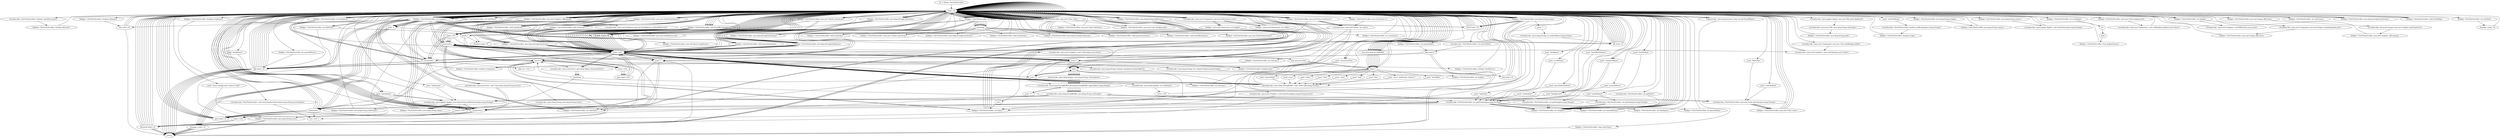 digraph "" {
    "r0 := @this: VertTextScroller"
    "load.r r0"
    "r0 := @this: VertTextScroller"->"load.r r0";
    "load.r r0"->"load.r r0";
    "virtualinvoke <VertTextScroller: boolean checkSecurity()>"
    "load.r r0"->"virtualinvoke <VertTextScroller: boolean checkSecurity()>";
    "fieldput <VertTextScroller: boolean allowed>"
    "virtualinvoke <VertTextScroller: boolean checkSecurity()>"->"fieldput <VertTextScroller: boolean allowed>";
    "fieldput <VertTextScroller: boolean allowed>"->"load.r r0";
    "fieldget <VertTextScroller: boolean allowed>"
    "load.r r0"->"fieldget <VertTextScroller: boolean allowed>";
    "ifne load.r r0"
    "fieldget <VertTextScroller: boolean allowed>"->"ifne load.r r0";
    "return"
    "ifne load.r r0"->"return";
    "ifne load.r r0"->"load.r r0";
    "load.r r0"->"load.r r0";
    "virtualinvoke <java.applet.Applet: java.net.URL getCodeBase()>"
    "load.r r0"->"virtualinvoke <java.applet.Applet: java.net.URL getCodeBase()>";
    "virtualinvoke <java.net.URL: java.lang.String toString()>"
    "virtualinvoke <java.applet.Applet: java.net.URL getCodeBase()>"->"virtualinvoke <java.net.URL: java.lang.String toString()>";
    "fieldput <VertTextScroller: java.lang.String path>"
    "virtualinvoke <java.net.URL: java.lang.String toString()>"->"fieldput <VertTextScroller: java.lang.String path>";
    "fieldput <VertTextScroller: java.lang.String path>"->"load.r r0";
    "load.r r0"->"load.r r0";
    "push \"textFileWrap\""
    "load.r r0"->"push \"textFileWrap\"";
    "virtualinvoke <VertTextScroller: boolean setBoolean(java.lang.String)>"
    "push \"textFileWrap\""->"virtualinvoke <VertTextScroller: boolean setBoolean(java.lang.String)>";
    "fieldput <VertTextScroller: boolean wrap>"
    "virtualinvoke <VertTextScroller: boolean setBoolean(java.lang.String)>"->"fieldput <VertTextScroller: boolean wrap>";
    "fieldput <VertTextScroller: boolean wrap>"->"load.r r0";
    "load.r r0"->"load.r r0";
    "fieldget <VertTextScroller: java.lang.String slogan>"
    "load.r r0"->"fieldget <VertTextScroller: java.lang.String slogan>";
    "fieldput <VertTextScroller: java.lang.String status>"
    "fieldget <VertTextScroller: java.lang.String slogan>"->"fieldput <VertTextScroller: java.lang.String status>";
    "fieldput <VertTextScroller: java.lang.String status>"->"load.r r0";
    "load.r r0"->"load.r r0";
    "fieldget <VertTextScroller: java.lang.String status>"
    "load.r r0"->"fieldget <VertTextScroller: java.lang.String status>";
    "virtualinvoke <java.applet.Applet: void showStatus(java.lang.String)>"
    "fieldget <VertTextScroller: java.lang.String status>"->"virtualinvoke <java.applet.Applet: void showStatus(java.lang.String)>";
    "virtualinvoke <java.applet.Applet: void showStatus(java.lang.String)>"->"load.r r0";
    "staticinvoke <java.lang.System: long currentTimeMillis()>"
    "load.r r0"->"staticinvoke <java.lang.System: long currentTimeMillis()>";
    "staticinvoke <java.lang.System: long currentTimeMillis()>"->"load.r r0";
    "fieldget <VertTextScroller: int nextDispl>"
    "load.r r0"->"fieldget <VertTextScroller: int nextDispl>";
    "i2l"
    "fieldget <VertTextScroller: int nextDispl>"->"i2l";
    "add.l"
    "i2l"->"add.l";
    "fieldput <VertTextScroller: long displayStatus>"
    "add.l"->"fieldput <VertTextScroller: long displayStatus>";
    "fieldput <VertTextScroller: long displayStatus>"->"load.r r0";
    "load.r r0"->"load.r r0";
    "virtualinvoke <VertTextScroller: int getFile()>"
    "load.r r0"->"virtualinvoke <VertTextScroller: int getFile()>";
    "fieldput <VertTextScroller: int tempInt>"
    "virtualinvoke <VertTextScroller: int getFile()>"->"fieldput <VertTextScroller: int tempInt>";
    "fieldput <VertTextScroller: int tempInt>"->"load.r r0";
    "fieldget <VertTextScroller: int tempInt>"
    "load.r r0"->"fieldget <VertTextScroller: int tempInt>";
    "ifge load.r r0"
    "fieldget <VertTextScroller: int tempInt>"->"ifge load.r r0";
    "ifge load.r r0"->"return";
    "ifge load.r r0"->"load.r r0";
    "load.r r0"->"fieldget <VertTextScroller: int tempInt>";
    "fieldget <VertTextScroller: int tempInt>"->"ifne load.r r0";
    "ifne load.r r0"->"load.r r0";
    "load.r r0"->"load.r r0";
    "push \"numberOflines\""
    "load.r r0"->"push \"numberOflines\"";
    "virtualinvoke <VertTextScroller: int getNumber(java.lang.String)>"
    "push \"numberOflines\""->"virtualinvoke <VertTextScroller: int getNumber(java.lang.String)>";
    "fieldput <VertTextScroller: int lines>"
    "virtualinvoke <VertTextScroller: int getNumber(java.lang.String)>"->"fieldput <VertTextScroller: int lines>";
    "fieldput <VertTextScroller: int lines>"->"load.r r0";
    "fieldget <VertTextScroller: int lines>"
    "load.r r0"->"fieldget <VertTextScroller: int lines>";
    "fieldget <VertTextScroller: int lines>"->"ifge load.r r0";
    "ifge load.r r0"->"return";
    "ifge load.r r0"->"load.r r0";
    "load.r r0"->"load.r r0";
    "load.r r0"->"fieldget <VertTextScroller: int lines>";
    "newarray"
    "fieldget <VertTextScroller: int lines>"->"newarray";
    "fieldput <VertTextScroller: java.lang.String[] lineArray>"
    "newarray"->"fieldput <VertTextScroller: java.lang.String[] lineArray>";
    "fieldput <VertTextScroller: java.lang.String[] lineArray>"->"load.r r0";
    "load.r r0"->"load.r r0";
    "load.r r0"->"fieldget <VertTextScroller: int lines>";
    "fieldget <VertTextScroller: int lines>"->"newarray";
    "fieldput <VertTextScroller: int[] sizeArray>"
    "newarray"->"fieldput <VertTextScroller: int[] sizeArray>";
    "fieldput <VertTextScroller: int[] sizeArray>"->"load.r r0";
    "load.r r0"->"load.r r0";
    "load.r r0"->"fieldget <VertTextScroller: int lines>";
    "fieldget <VertTextScroller: int lines>"->"newarray";
    "fieldput <VertTextScroller: java.awt.Color[] colorArray>"
    "newarray"->"fieldput <VertTextScroller: java.awt.Color[] colorArray>";
    "fieldput <VertTextScroller: java.awt.Color[] colorArray>"->"load.r r0";
    "load.r r0"->"load.r r0";
    "load.r r0"->"fieldget <VertTextScroller: int lines>";
    "fieldget <VertTextScroller: int lines>"->"newarray";
    "fieldput <VertTextScroller: java.lang.String[] fontArray>"
    "newarray"->"fieldput <VertTextScroller: java.lang.String[] fontArray>";
    "fieldput <VertTextScroller: java.lang.String[] fontArray>"->"load.r r0";
    "load.r r0"->"load.r r0";
    "load.r r0"->"fieldget <VertTextScroller: int lines>";
    "fieldget <VertTextScroller: int lines>"->"newarray";
    "fieldput <VertTextScroller: int[] styleArray>"
    "newarray"->"fieldput <VertTextScroller: int[] styleArray>";
    "fieldput <VertTextScroller: int[] styleArray>"->"load.r r0";
    "load.r r0"->"load.r r0";
    "load.r r0"->"fieldget <VertTextScroller: int lines>";
    "fieldget <VertTextScroller: int lines>"->"newarray";
    "fieldput <VertTextScroller: java.lang.String[] linkArray>"
    "newarray"->"fieldput <VertTextScroller: java.lang.String[] linkArray>";
    "fieldput <VertTextScroller: java.lang.String[] linkArray>"->"load.r r0";
    "load.r r0"->"load.r r0";
    "load.r r0"->"fieldget <VertTextScroller: int lines>";
    "fieldget <VertTextScroller: int lines>"->"newarray";
    "fieldput <VertTextScroller: int[] pauseLineArray>"
    "newarray"->"fieldput <VertTextScroller: int[] pauseLineArray>";
    "fieldput <VertTextScroller: int[] pauseLineArray>"->"load.r r0";
    "load.r r0"->"load.r r0";
    "load.r r0"->"fieldget <VertTextScroller: int lines>";
    "fieldget <VertTextScroller: int lines>"->"newarray";
    "fieldput <VertTextScroller: int[] lineOffsetArray>"
    "newarray"->"fieldput <VertTextScroller: int[] lineOffsetArray>";
    "fieldput <VertTextScroller: int[] lineOffsetArray>"->"load.r r0";
    "load.r r0"->"load.r r0";
    "load.r r0"->"fieldget <VertTextScroller: int lines>";
    "fieldget <VertTextScroller: int lines>"->"newarray";
    "fieldput <VertTextScroller: java.awt.Font[] fontArray3>"
    "newarray"->"fieldput <VertTextScroller: java.awt.Font[] fontArray3>";
    "fieldput <VertTextScroller: java.awt.Font[] fontArray3>"->"load.r r0";
    "load.r r0"->"load.r r0";
    "push \"linkFrame\""
    "load.r r0"->"push \"linkFrame\"";
    "virtualinvoke <java.applet.Applet: java.lang.String getParameter(java.lang.String)>"
    "push \"linkFrame\""->"virtualinvoke <java.applet.Applet: java.lang.String getParameter(java.lang.String)>";
    "fieldput <VertTextScroller: java.lang.String linkFrame>"
    "virtualinvoke <java.applet.Applet: java.lang.String getParameter(java.lang.String)>"->"fieldput <VertTextScroller: java.lang.String linkFrame>";
    "fieldput <VertTextScroller: java.lang.String linkFrame>"->"load.r r0";
    "fieldget <VertTextScroller: java.lang.String linkFrame>"
    "load.r r0"->"fieldget <VertTextScroller: java.lang.String linkFrame>";
    "ifnull load.r r0"
    "fieldget <VertTextScroller: java.lang.String linkFrame>"->"ifnull load.r r0";
    "ifnull load.r r0"->"load.r r0";
    "load.r r0"->"fieldget <VertTextScroller: java.lang.String linkFrame>";
    "push \"\""
    "fieldget <VertTextScroller: java.lang.String linkFrame>"->"push \"\"";
    "virtualinvoke <java.lang.String: boolean equals(java.lang.Object)>"
    "push \"\""->"virtualinvoke <java.lang.String: boolean equals(java.lang.Object)>";
    "ifeq load.r r0"
    "virtualinvoke <java.lang.String: boolean equals(java.lang.Object)>"->"ifeq load.r r0";
    "ifeq load.r r0"->"load.r r0";
    "new java.lang.StringBuffer"
    "load.r r0"->"new java.lang.StringBuffer";
    "dup1.r"
    "new java.lang.StringBuffer"->"dup1.r";
    "push \"error: linkFrame value=\\\"\""
    "dup1.r"->"push \"error: linkFrame value=\\\"\"";
    "specialinvoke <java.lang.StringBuffer: void <init>(java.lang.String)>"
    "push \"error: linkFrame value=\\\"\""->"specialinvoke <java.lang.StringBuffer: void <init>(java.lang.String)>";
    "specialinvoke <java.lang.StringBuffer: void <init>(java.lang.String)>"->"load.r r0";
    "load.r r0"->"fieldget <VertTextScroller: java.lang.String linkFrame>";
    "virtualinvoke <java.lang.StringBuffer: java.lang.StringBuffer append(java.lang.String)>"
    "fieldget <VertTextScroller: java.lang.String linkFrame>"->"virtualinvoke <java.lang.StringBuffer: java.lang.StringBuffer append(java.lang.String)>";
    "push \"\\\"\""
    "virtualinvoke <java.lang.StringBuffer: java.lang.StringBuffer append(java.lang.String)>"->"push \"\\\"\"";
    "push \"\\\"\""->"virtualinvoke <java.lang.StringBuffer: java.lang.StringBuffer append(java.lang.String)>";
    "virtualinvoke <java.lang.StringBuffer: java.lang.String toString()>"
    "virtualinvoke <java.lang.StringBuffer: java.lang.StringBuffer append(java.lang.String)>"->"virtualinvoke <java.lang.StringBuffer: java.lang.String toString()>";
    "fieldput <VertTextScroller: java.lang.String error>"
    "virtualinvoke <java.lang.StringBuffer: java.lang.String toString()>"->"fieldput <VertTextScroller: java.lang.String error>";
    "fieldput <VertTextScroller: java.lang.String error>"->"return";
    "ifeq load.r r0"->"load.r r0";
    "load.r r0"->"load.r r0";
    "push \"manualPause\""
    "load.r r0"->"push \"manualPause\"";
    "push \"manualPause\""->"virtualinvoke <VertTextScroller: int getNumber(java.lang.String)>";
    "fieldput <VertTextScroller: int manualPause>"
    "virtualinvoke <VertTextScroller: int getNumber(java.lang.String)>"->"fieldput <VertTextScroller: int manualPause>";
    "fieldput <VertTextScroller: int manualPause>"->"load.r r0";
    "fieldget <VertTextScroller: int manualPause>"
    "load.r r0"->"fieldget <VertTextScroller: int manualPause>";
    "fieldget <VertTextScroller: int manualPause>"->"ifge load.r r0";
    "ifge load.r r0"->"load.r r0";
    "push 0"
    "load.r r0"->"push 0";
    "push 0"->"fieldput <VertTextScroller: int manualPause>";
    "fieldput <VertTextScroller: int manualPause>"->"load.r r0";
    "load.r r0"->"load.r r0";
    "push \"linkClick\""
    "load.r r0"->"push \"linkClick\"";
    "push \"linkClick\""->"virtualinvoke <VertTextScroller: int getNumber(java.lang.String)>";
    "fieldput <VertTextScroller: int linkClick>"
    "virtualinvoke <VertTextScroller: int getNumber(java.lang.String)>"->"fieldput <VertTextScroller: int linkClick>";
    "fieldput <VertTextScroller: int linkClick>"->"load.r r0";
    "fieldget <VertTextScroller: int linkClick>"
    "load.r r0"->"fieldget <VertTextScroller: int linkClick>";
    "fieldget <VertTextScroller: int linkClick>"->"ifge load.r r0";
    "ifge load.r r0"->"load.r r0";
    "push 1"
    "load.r r0"->"push 1";
    "push 1"->"fieldput <VertTextScroller: int linkClick>";
    "fieldput <VertTextScroller: int linkClick>"->"load.r r0";
    "load.r r0"->"fieldget <VertTextScroller: int linkClick>";
    "push 2"
    "fieldget <VertTextScroller: int linkClick>"->"push 2";
    "ifcmple.i load.r r0"
    "push 2"->"ifcmple.i load.r r0";
    "ifcmple.i load.r r0"->"load.r r0";
    "load.r r0"->"push 2";
    "push 2"->"fieldput <VertTextScroller: int linkClick>";
    "fieldput <VertTextScroller: int linkClick>"->"load.r r0";
    "load.r r0"->"load.r r0";
    "push \"linkColor\""
    "load.r r0"->"push \"linkColor\"";
    "virtualinvoke <VertTextScroller: java.awt.Color getColor(java.lang.String)>"
    "push \"linkColor\""->"virtualinvoke <VertTextScroller: java.awt.Color getColor(java.lang.String)>";
    "fieldput <VertTextScroller: java.awt.Color color>"
    "virtualinvoke <VertTextScroller: java.awt.Color getColor(java.lang.String)>"->"fieldput <VertTextScroller: java.awt.Color color>";
    "fieldput <VertTextScroller: java.awt.Color color>"->"load.r r0";
    "fieldget <VertTextScroller: java.awt.Color color>"
    "load.r r0"->"fieldget <VertTextScroller: java.awt.Color color>";
    "ifnonnull load.r r0"
    "fieldget <VertTextScroller: java.awt.Color color>"->"ifnonnull load.r r0";
    "ifnonnull load.r r0"->"return";
    "ifnonnull load.r r0"->"load.r r0";
    "load.r r0"->"load.r r0";
    "load.r r0"->"fieldget <VertTextScroller: java.awt.Color color>";
    "fieldput <VertTextScroller: java.awt.Color linkColor>"
    "fieldget <VertTextScroller: java.awt.Color color>"->"fieldput <VertTextScroller: java.awt.Color linkColor>";
    "fieldput <VertTextScroller: java.awt.Color linkColor>"->"load.r r0";
    "load.r r0"->"load.r r0";
    "push \"background\""
    "load.r r0"->"push \"background\"";
    "push \"background\""->"virtualinvoke <java.applet.Applet: java.lang.String getParameter(java.lang.String)>";
    "fieldput <VertTextScroller: java.lang.String temp>"
    "virtualinvoke <java.applet.Applet: java.lang.String getParameter(java.lang.String)>"->"fieldput <VertTextScroller: java.lang.String temp>";
    "fieldput <VertTextScroller: java.lang.String temp>"->"load.r r0";
    "fieldget <VertTextScroller: java.lang.String temp>"
    "load.r r0"->"fieldget <VertTextScroller: java.lang.String temp>";
    "fieldget <VertTextScroller: java.lang.String temp>"->"ifnonnull load.r r0";
    "ifnonnull load.r r0"->"load.r r0";
    "push \"error: background value=\\\"null\\\"\""
    "load.r r0"->"push \"error: background value=\\\"null\\\"\"";
    "push \"error: background value=\\\"null\\\"\""->"fieldput <VertTextScroller: java.lang.String error>";
    "fieldput <VertTextScroller: java.lang.String error>"->"return";
    "ifnonnull load.r r0"->"load.r r0";
    "load.r r0"->"load.r r0";
    "load.r r0"->"push \"background\"";
    "push \"background\""->"virtualinvoke <VertTextScroller: java.awt.Color getColor(java.lang.String)>";
    "virtualinvoke <VertTextScroller: java.awt.Color getColor(java.lang.String)>"->"fieldput <VertTextScroller: java.awt.Color color>";
    "fieldput <VertTextScroller: java.awt.Color color>"->"load.r r0";
    "load.r r0"->"fieldget <VertTextScroller: java.awt.Color color>";
    "fieldget <VertTextScroller: java.awt.Color color>"->"ifnonnull load.r r0";
    "ifnonnull load.r r0"->"return";
    "ifnonnull load.r r0"->"load.r r0";
    "load.r r0"->"load.r r0";
    "load.r r0"->"fieldget <VertTextScroller: java.awt.Color color>";
    "fieldput <VertTextScroller: java.awt.Color background>"
    "fieldget <VertTextScroller: java.awt.Color color>"->"fieldput <VertTextScroller: java.awt.Color background>";
    "fieldput <VertTextScroller: java.awt.Color background>"->"load.r r0";
    "load.r r0"->"load.r r0";
    "fieldget <VertTextScroller: java.awt.Color background>"
    "load.r r0"->"fieldget <VertTextScroller: java.awt.Color background>";
    "virtualinvoke <java.awt.Component: void setBackground(java.awt.Color)>"
    "fieldget <VertTextScroller: java.awt.Color background>"->"virtualinvoke <java.awt.Component: void setBackground(java.awt.Color)>";
    "virtualinvoke <java.awt.Component: void setBackground(java.awt.Color)>"->"load.r r0";
    "load.r r0"->"load.r r0";
    "push \"lineSpace\""
    "load.r r0"->"push \"lineSpace\"";
    "push \"lineSpace\""->"virtualinvoke <VertTextScroller: int getNumber(java.lang.String)>";
    "fieldput <VertTextScroller: int lineSpace>"
    "virtualinvoke <VertTextScroller: int getNumber(java.lang.String)>"->"fieldput <VertTextScroller: int lineSpace>";
    "fieldput <VertTextScroller: int lineSpace>"->"load.r r0";
    "fieldget <VertTextScroller: int lineSpace>"
    "load.r r0"->"fieldget <VertTextScroller: int lineSpace>";
    "fieldget <VertTextScroller: int lineSpace>"->"ifge load.r r0";
    "ifge load.r r0"->"return";
    "ifge load.r r0"->"load.r r0";
    "load.r r0"->"load.r r0";
    "push \"scrollDelay\""
    "load.r r0"->"push \"scrollDelay\"";
    "push \"scrollDelay\""->"virtualinvoke <VertTextScroller: int getNumber(java.lang.String)>";
    "fieldput <VertTextScroller: int pauseValue>"
    "virtualinvoke <VertTextScroller: int getNumber(java.lang.String)>"->"fieldput <VertTextScroller: int pauseValue>";
    "fieldput <VertTextScroller: int pauseValue>"->"load.r r0";
    "fieldget <VertTextScroller: int pauseValue>"
    "load.r r0"->"fieldget <VertTextScroller: int pauseValue>";
    "ifge push 0"
    "fieldget <VertTextScroller: int pauseValue>"->"ifge push 0";
    "ifge push 0"->"return";
    "ifge push 0"->"push 0";
    "store.i i101"
    "push 0"->"store.i i101";
    "goto load.i i101"
    "store.i i101"->"goto load.i i101";
    "load.i i101"
    "goto load.i i101"->"load.i i101";
    "load.i i101"->"load.r r0";
    "load.r r0"->"fieldget <VertTextScroller: int lines>";
    "ifcmplt.i load.r r0"
    "fieldget <VertTextScroller: int lines>"->"ifcmplt.i load.r r0";
    "ifcmplt.i load.r r0"->"load.r r0";
    "virtualinvoke <VertTextScroller: int insertFile()>"
    "load.r r0"->"virtualinvoke <VertTextScroller: int insertFile()>";
    "virtualinvoke <VertTextScroller: int insertFile()>"->"ifge push 0";
    "ifge push 0"->"return";
    "ifge push 0"->"push 0";
    "push 0"->"store.i i101";
    "store.i i101"->"goto load.i i101";
    "goto load.i i101"->"load.i i101";
    "load.i i101"->"load.r r0";
    "load.r r0"->"fieldget <VertTextScroller: int lines>";
    "fieldget <VertTextScroller: int lines>"->"ifcmplt.i load.r r0";
    "ifcmplt.i load.r r0"->"load.r r0";
    "load.r r0"->"load.r r0";
    "virtualinvoke <java.awt.Component: java.awt.Dimension size()>"
    "load.r r0"->"virtualinvoke <java.awt.Component: java.awt.Dimension size()>";
    "fieldget <java.awt.Dimension: int height>"
    "virtualinvoke <java.awt.Component: java.awt.Dimension size()>"->"fieldget <java.awt.Dimension: int height>";
    "fieldput <VertTextScroller: int startLines>"
    "fieldget <java.awt.Dimension: int height>"->"fieldput <VertTextScroller: int startLines>";
    "fieldput <VertTextScroller: int startLines>"->"load.r r0";
    "load.r r0"->"load.r r0";
    "load.r r0"->"fieldget <VertTextScroller: int lineSpace>";
    "fieldget <VertTextScroller: int lineSpace>"->"load.r r0";
    "fieldget <VertTextScroller: java.util.Vector lineVector>"
    "load.r r0"->"fieldget <VertTextScroller: java.util.Vector lineVector>";
    "virtualinvoke <java.util.Vector: int size()>"
    "fieldget <VertTextScroller: java.util.Vector lineVector>"->"virtualinvoke <java.util.Vector: int size()>";
    "mul.i"
    "virtualinvoke <java.util.Vector: int size()>"->"mul.i";
    "fieldput <VertTextScroller: int totLines>"
    "mul.i"->"fieldput <VertTextScroller: int totLines>";
    "fieldput <VertTextScroller: int totLines>"->"load.r r0";
    "load.r r0"->"load.r r0";
    "load.r r0"->"virtualinvoke <java.awt.Component: java.awt.Dimension size()>";
    "virtualinvoke <java.awt.Component: java.awt.Dimension size()>"->"fieldget <java.awt.Dimension: int height>";
    "fieldget <java.awt.Dimension: int height>"->"push 2";
    "push 2"->"mul.i";
    "mul.i"->"load.r r0";
    "fieldget <VertTextScroller: int totLines>"
    "load.r r0"->"fieldget <VertTextScroller: int totLines>";
    "add.i"
    "fieldget <VertTextScroller: int totLines>"->"add.i";
    "fieldput <VertTextScroller: int height>"
    "add.i"->"fieldput <VertTextScroller: int height>";
    "fieldput <VertTextScroller: int height>"->"load.r r0";
    "load.r r0"->"load.r r0";
    "load.r r0"->"load.r r0";
    "load.r r0"->"virtualinvoke <java.awt.Component: java.awt.Dimension size()>";
    "fieldget <java.awt.Dimension: int width>"
    "virtualinvoke <java.awt.Component: java.awt.Dimension size()>"->"fieldget <java.awt.Dimension: int width>";
    "fieldget <java.awt.Dimension: int width>"->"load.r r0";
    "fieldget <VertTextScroller: int height>"
    "load.r r0"->"fieldget <VertTextScroller: int height>";
    "virtualinvoke <java.awt.Component: java.awt.Image createImage(int,int)>"
    "fieldget <VertTextScroller: int height>"->"virtualinvoke <java.awt.Component: java.awt.Image createImage(int,int)>";
    "fieldput <VertTextScroller: java.awt.Image offscreen>"
    "virtualinvoke <java.awt.Component: java.awt.Image createImage(int,int)>"->"fieldput <VertTextScroller: java.awt.Image offscreen>";
    "fieldput <VertTextScroller: java.awt.Image offscreen>"->"load.r r0";
    "load.r r0"->"load.r r0";
    "fieldget <VertTextScroller: java.awt.Image offscreen>"
    "load.r r0"->"fieldget <VertTextScroller: java.awt.Image offscreen>";
    "virtualinvoke <java.awt.Image: java.awt.Graphics getGraphics()>"
    "fieldget <VertTextScroller: java.awt.Image offscreen>"->"virtualinvoke <java.awt.Image: java.awt.Graphics getGraphics()>";
    "fieldput <VertTextScroller: java.awt.Graphics offscreeng>"
    "virtualinvoke <java.awt.Image: java.awt.Graphics getGraphics()>"->"fieldput <VertTextScroller: java.awt.Graphics offscreeng>";
    "fieldput <VertTextScroller: java.awt.Graphics offscreeng>"->"load.r r0";
    "fieldget <VertTextScroller: java.awt.Graphics offscreeng>"
    "load.r r0"->"fieldget <VertTextScroller: java.awt.Graphics offscreeng>";
    "fieldget <VertTextScroller: java.awt.Graphics offscreeng>"->"load.r r0";
    "virtualinvoke <java.awt.Component: java.awt.Color getBackground()>"
    "load.r r0"->"virtualinvoke <java.awt.Component: java.awt.Color getBackground()>";
    "virtualinvoke <java.awt.Graphics: void setColor(java.awt.Color)>"
    "virtualinvoke <java.awt.Component: java.awt.Color getBackground()>"->"virtualinvoke <java.awt.Graphics: void setColor(java.awt.Color)>";
    "virtualinvoke <java.awt.Graphics: void setColor(java.awt.Color)>"->"load.r r0";
    "load.r r0"->"fieldget <VertTextScroller: java.awt.Graphics offscreeng>";
    "fieldget <VertTextScroller: java.awt.Graphics offscreeng>"->"push 0";
    "push 0"->"push 0";
    "push 0"->"load.r r0";
    "load.r r0"->"virtualinvoke <java.awt.Component: java.awt.Dimension size()>";
    "virtualinvoke <java.awt.Component: java.awt.Dimension size()>"->"fieldget <java.awt.Dimension: int width>";
    "fieldget <java.awt.Dimension: int width>"->"load.r r0";
    "load.r r0"->"fieldget <VertTextScroller: int height>";
    "virtualinvoke <java.awt.Graphics: void fillRect(int,int,int,int)>"
    "fieldget <VertTextScroller: int height>"->"virtualinvoke <java.awt.Graphics: void fillRect(int,int,int,int)>";
    "virtualinvoke <java.awt.Graphics: void fillRect(int,int,int,int)>"->"load.r r0";
    "load.r r0"->"load.r r0";
    "load.r r0"->"fieldget <VertTextScroller: java.util.Vector lineVector>";
    "fieldget <VertTextScroller: java.util.Vector lineVector>"->"virtualinvoke <java.util.Vector: int size()>";
    "virtualinvoke <java.util.Vector: int size()>"->"fieldput <VertTextScroller: int lines>";
    "fieldput <VertTextScroller: int lines>"->"push 0";
    "push 0"->"store.i i101";
    "store.i i101"->"goto load.i i101";
    "goto load.i i101"->"load.i i101";
    "load.i i101"->"load.r r0";
    "load.r r0"->"fieldget <VertTextScroller: java.util.Vector lineVector>";
    "fieldget <VertTextScroller: java.util.Vector lineVector>"->"virtualinvoke <java.util.Vector: int size()>";
    "virtualinvoke <java.util.Vector: int size()>"->"ifcmplt.i load.r r0";
    "ifcmplt.i load.r r0"->"load.r r0";
    "load.r r0"->"push 0";
    "fieldput <VertTextScroller: boolean checkError>"
    "push 0"->"fieldput <VertTextScroller: boolean checkError>";
    "fieldput <VertTextScroller: boolean checkError>"->"load.r r0";
    "load.r r0"->"staticinvoke <java.lang.System: long currentTimeMillis()>";
    "fieldput <VertTextScroller: long startTime>"
    "staticinvoke <java.lang.System: long currentTimeMillis()>"->"fieldput <VertTextScroller: long startTime>";
    "fieldput <VertTextScroller: long startTime>"->"return";
    "ifcmplt.i load.r r0"->"load.r r0";
    "fieldget <VertTextScroller: java.util.Vector mapVector>"
    "load.r r0"->"fieldget <VertTextScroller: java.util.Vector mapVector>";
    "fieldget <VertTextScroller: java.util.Vector mapVector>"->"load.i i101";
    "virtualinvoke <java.util.Vector: java.lang.Object elementAt(int)>"
    "load.i i101"->"virtualinvoke <java.util.Vector: java.lang.Object elementAt(int)>";
    "checkcast"
    "virtualinvoke <java.util.Vector: java.lang.Object elementAt(int)>"->"checkcast";
    "checkcast"->"push 0";
    "push 0"->"virtualinvoke <java.util.Vector: java.lang.Object elementAt(int)>";
    "virtualinvoke <java.util.Vector: java.lang.Object elementAt(int)>"->"checkcast";
    "virtualinvoke <java.lang.Integer: int intValue()>"
    "checkcast"->"virtualinvoke <java.lang.Integer: int intValue()>";
    "store.i i107"
    "virtualinvoke <java.lang.Integer: int intValue()>"->"store.i i107";
    "store.i i107"->"load.r r0";
    "load.r r0"->"load.r r0";
    "load.r r0"->"fieldget <VertTextScroller: java.awt.Graphics offscreeng>";
    "virtualinvoke <java.awt.Graphics: java.awt.FontMetrics getFontMetrics()>"
    "fieldget <VertTextScroller: java.awt.Graphics offscreeng>"->"virtualinvoke <java.awt.Graphics: java.awt.FontMetrics getFontMetrics()>";
    "fieldput <VertTextScroller: java.awt.FontMetrics fm>"
    "virtualinvoke <java.awt.Graphics: java.awt.FontMetrics getFontMetrics()>"->"fieldput <VertTextScroller: java.awt.FontMetrics fm>";
    "fieldput <VertTextScroller: java.awt.FontMetrics fm>"->"load.r r0";
    "load.r r0"->"fieldget <VertTextScroller: java.awt.Graphics offscreeng>";
    "fieldget <VertTextScroller: java.awt.Graphics offscreeng>"->"load.r r0";
    "fieldget <VertTextScroller: java.awt.Color[] colorArray>"
    "load.r r0"->"fieldget <VertTextScroller: java.awt.Color[] colorArray>";
    "load.i i107"
    "fieldget <VertTextScroller: java.awt.Color[] colorArray>"->"load.i i107";
    "arrayread.r"
    "load.i i107"->"arrayread.r";
    "arrayread.r"->"virtualinvoke <java.awt.Graphics: void setColor(java.awt.Color)>";
    "virtualinvoke <java.awt.Graphics: void setColor(java.awt.Color)>"->"load.r r0";
    "fieldget <VertTextScroller: java.awt.Font[] fontArray3>"
    "load.r r0"->"fieldget <VertTextScroller: java.awt.Font[] fontArray3>";
    "fieldget <VertTextScroller: java.awt.Font[] fontArray3>"->"load.i i107";
    "new java.awt.Font"
    "load.i i107"->"new java.awt.Font";
    "new java.awt.Font"->"dup1.r";
    "dup1.r"->"load.r r0";
    "fieldget <VertTextScroller: java.lang.String[] fontArray>"
    "load.r r0"->"fieldget <VertTextScroller: java.lang.String[] fontArray>";
    "fieldget <VertTextScroller: java.lang.String[] fontArray>"->"load.i i107";
    "load.i i107"->"arrayread.r";
    "arrayread.r"->"load.r r0";
    "fieldget <VertTextScroller: int[] styleArray>"
    "load.r r0"->"fieldget <VertTextScroller: int[] styleArray>";
    "fieldget <VertTextScroller: int[] styleArray>"->"load.i i107";
    "arrayread.i"
    "load.i i107"->"arrayread.i";
    "arrayread.i"->"load.r r0";
    "fieldget <VertTextScroller: int[] sizeArray>"
    "load.r r0"->"fieldget <VertTextScroller: int[] sizeArray>";
    "fieldget <VertTextScroller: int[] sizeArray>"->"load.i i107";
    "load.i i107"->"arrayread.i";
    "specialinvoke <java.awt.Font: void <init>(java.lang.String,int,int)>"
    "arrayread.i"->"specialinvoke <java.awt.Font: void <init>(java.lang.String,int,int)>";
    "arraywrite.r"
    "specialinvoke <java.awt.Font: void <init>(java.lang.String,int,int)>"->"arraywrite.r";
    "arraywrite.r"->"load.r r0";
    "load.r r0"->"fieldget <VertTextScroller: java.awt.Graphics offscreeng>";
    "fieldget <VertTextScroller: java.awt.Graphics offscreeng>"->"load.r r0";
    "load.r r0"->"fieldget <VertTextScroller: java.awt.Font[] fontArray3>";
    "fieldget <VertTextScroller: java.awt.Font[] fontArray3>"->"load.i i107";
    "load.i i107"->"arrayread.r";
    "virtualinvoke <java.awt.Graphics: void setFont(java.awt.Font)>"
    "arrayread.r"->"virtualinvoke <java.awt.Graphics: void setFont(java.awt.Font)>";
    "virtualinvoke <java.awt.Graphics: void setFont(java.awt.Font)>"->"load.r r0";
    "load.r r0"->"fieldget <VertTextScroller: java.util.Vector lineVector>";
    "fieldget <VertTextScroller: java.util.Vector lineVector>"->"load.i i101";
    "load.i i101"->"virtualinvoke <java.util.Vector: java.lang.Object elementAt(int)>";
    "virtualinvoke <java.util.Vector: java.lang.Object elementAt(int)>"->"checkcast";
    "store.r r161"
    "checkcast"->"store.r r161";
    "load.r r161"
    "store.r r161"->"load.r r161";
    "load.r r161"->"ifnonnull load.r r0";
    "ifnonnull load.r r0"->"load.r r0";
    "push \"lineDefault\""
    "load.r r0"->"push \"lineDefault\"";
    "push \"lineDefault\""->"virtualinvoke <java.applet.Applet: java.lang.String getParameter(java.lang.String)>";
    "virtualinvoke <java.applet.Applet: java.lang.String getParameter(java.lang.String)>"->"store.r r161";
    "store.r r161"->"load.r r161";
    "load.r r161"->"ifnonnull load.r r0";
    "ifnonnull load.r r0"->"push \"\"";
    "push \"\""->"store.r r161";
    "store.r r161"->"load.r r0";
    "load.r r0"->"fieldget <VertTextScroller: java.awt.Graphics offscreeng>";
    "fieldget <VertTextScroller: java.awt.Graphics offscreeng>"->"load.r r161";
    "load.r r161"->"load.r r0";
    "fieldget <VertTextScroller: int[] lineOffsetArray>"
    "load.r r0"->"fieldget <VertTextScroller: int[] lineOffsetArray>";
    "fieldget <VertTextScroller: int[] lineOffsetArray>"->"load.i i107";
    "load.i i107"->"arrayread.i";
    "arrayread.i"->"load.r r0";
    "fieldget <VertTextScroller: int startLines>"
    "load.r r0"->"fieldget <VertTextScroller: int startLines>";
    "fieldget <VertTextScroller: int startLines>"->"load.r r0";
    "load.r r0"->"fieldget <VertTextScroller: int lineSpace>";
    "fieldget <VertTextScroller: int lineSpace>"->"load.i i101";
    "load.i i101"->"push 1";
    "push 1"->"add.i";
    "add.i"->"mul.i";
    "mul.i"->"add.i";
    "virtualinvoke <java.awt.Graphics: void drawString(java.lang.String,int,int)>"
    "add.i"->"virtualinvoke <java.awt.Graphics: void drawString(java.lang.String,int,int)>";
    "inc.i i101 1"
    "virtualinvoke <java.awt.Graphics: void drawString(java.lang.String,int,int)>"->"inc.i i101 1";
    "ifcmplt.i load.r r0"->"load.r r0";
    "load.r r0"->"load.r r0";
    "load.r r0"->"new java.lang.StringBuffer";
    "new java.lang.StringBuffer"->"dup1.r";
    "push \"lineOffset\""
    "dup1.r"->"push \"lineOffset\"";
    "push \"lineOffset\""->"specialinvoke <java.lang.StringBuffer: void <init>(java.lang.String)>";
    "specialinvoke <java.lang.StringBuffer: void <init>(java.lang.String)>"->"load.i i101";
    "load.i i101"->"push 1";
    "push 1"->"add.i";
    "staticinvoke <java.lang.Integer: java.lang.String toString(int)>"
    "add.i"->"staticinvoke <java.lang.Integer: java.lang.String toString(int)>";
    "staticinvoke <java.lang.Integer: java.lang.String toString(int)>"->"virtualinvoke <java.lang.StringBuffer: java.lang.StringBuffer append(java.lang.String)>";
    "virtualinvoke <java.lang.StringBuffer: java.lang.StringBuffer append(java.lang.String)>"->"virtualinvoke <java.lang.StringBuffer: java.lang.String toString()>";
    "virtualinvoke <java.lang.StringBuffer: java.lang.String toString()>"->"virtualinvoke <VertTextScroller: int getNumber(java.lang.String)>";
    "virtualinvoke <VertTextScroller: int getNumber(java.lang.String)>"->"fieldput <VertTextScroller: int tempInt>";
    "fieldput <VertTextScroller: int tempInt>"->"load.r r0";
    "load.r r0"->"fieldget <VertTextScroller: int tempInt>";
    "iflt load.r r0"
    "fieldget <VertTextScroller: int tempInt>"->"iflt load.r r0";
    "iflt load.r r0"->"load.r r0";
    "load.r r0"->"fieldget <VertTextScroller: int[] lineOffsetArray>";
    "fieldget <VertTextScroller: int[] lineOffsetArray>"->"load.i i101";
    "load.i i101"->"load.r r0";
    "load.r r0"->"fieldget <VertTextScroller: int tempInt>";
    "arraywrite.i"
    "fieldget <VertTextScroller: int tempInt>"->"arraywrite.i";
    "goto load.r r0"
    "arraywrite.i"->"goto load.r r0";
    "goto load.r r0"->"load.r r0";
    "load.r r0"->"load.r r0";
    "load.r r0"->"new java.lang.StringBuffer";
    "new java.lang.StringBuffer"->"dup1.r";
    "push \"pauseValue\""
    "dup1.r"->"push \"pauseValue\"";
    "push \"pauseValue\""->"specialinvoke <java.lang.StringBuffer: void <init>(java.lang.String)>";
    "specialinvoke <java.lang.StringBuffer: void <init>(java.lang.String)>"->"load.i i101";
    "load.i i101"->"push 1";
    "push 1"->"add.i";
    "add.i"->"staticinvoke <java.lang.Integer: java.lang.String toString(int)>";
    "staticinvoke <java.lang.Integer: java.lang.String toString(int)>"->"virtualinvoke <java.lang.StringBuffer: java.lang.StringBuffer append(java.lang.String)>";
    "virtualinvoke <java.lang.StringBuffer: java.lang.StringBuffer append(java.lang.String)>"->"virtualinvoke <java.lang.StringBuffer: java.lang.String toString()>";
    "virtualinvoke <java.lang.StringBuffer: java.lang.String toString()>"->"virtualinvoke <VertTextScroller: int getNumber(java.lang.String)>";
    "virtualinvoke <VertTextScroller: int getNumber(java.lang.String)>"->"fieldput <VertTextScroller: int tempInt>";
    "fieldput <VertTextScroller: int tempInt>"->"load.r r0";
    "load.r r0"->"fieldget <VertTextScroller: int tempInt>";
    "fieldget <VertTextScroller: int tempInt>"->"iflt load.r r0";
    "iflt load.r r0"->"load.r r0";
    "fieldget <VertTextScroller: int[] pauseLineArray>"
    "load.r r0"->"fieldget <VertTextScroller: int[] pauseLineArray>";
    "fieldget <VertTextScroller: int[] pauseLineArray>"->"load.i i101";
    "load.i i101"->"load.r r0";
    "load.r r0"->"fieldget <VertTextScroller: int tempInt>";
    "fieldget <VertTextScroller: int tempInt>"->"arraywrite.i";
    "arraywrite.i"->"goto load.r r0";
    "goto load.r r0"->"load.r r0";
    "load.r r0"->"load.r r0";
    "load.r r0"->"new java.lang.StringBuffer";
    "new java.lang.StringBuffer"->"dup1.r";
    "push \"size\""
    "dup1.r"->"push \"size\"";
    "push \"size\""->"specialinvoke <java.lang.StringBuffer: void <init>(java.lang.String)>";
    "specialinvoke <java.lang.StringBuffer: void <init>(java.lang.String)>"->"load.i i101";
    "load.i i101"->"push 1";
    "push 1"->"add.i";
    "add.i"->"staticinvoke <java.lang.Integer: java.lang.String toString(int)>";
    "staticinvoke <java.lang.Integer: java.lang.String toString(int)>"->"virtualinvoke <java.lang.StringBuffer: java.lang.StringBuffer append(java.lang.String)>";
    "virtualinvoke <java.lang.StringBuffer: java.lang.StringBuffer append(java.lang.String)>"->"virtualinvoke <java.lang.StringBuffer: java.lang.String toString()>";
    "virtualinvoke <java.lang.StringBuffer: java.lang.String toString()>"->"virtualinvoke <VertTextScroller: int getNumber(java.lang.String)>";
    "virtualinvoke <VertTextScroller: int getNumber(java.lang.String)>"->"fieldput <VertTextScroller: int tempInt>";
    "fieldput <VertTextScroller: int tempInt>"->"load.r r0";
    "load.r r0"->"fieldget <VertTextScroller: int tempInt>";
    "fieldget <VertTextScroller: int tempInt>"->"iflt load.r r0";
    "iflt load.r r0"->"load.r r0";
    "load.r r0"->"fieldget <VertTextScroller: int[] sizeArray>";
    "fieldget <VertTextScroller: int[] sizeArray>"->"load.i i101";
    "load.i i101"->"load.r r0";
    "load.r r0"->"fieldget <VertTextScroller: int tempInt>";
    "fieldget <VertTextScroller: int tempInt>"->"arraywrite.i";
    "arraywrite.i"->"goto load.r r0";
    "goto load.r r0"->"load.r r0";
    "load.r r0"->"load.r r0";
    "load.r r0"->"new java.lang.StringBuffer";
    "new java.lang.StringBuffer"->"dup1.r";
    "push \"color\""
    "dup1.r"->"push \"color\"";
    "push \"color\""->"specialinvoke <java.lang.StringBuffer: void <init>(java.lang.String)>";
    "specialinvoke <java.lang.StringBuffer: void <init>(java.lang.String)>"->"load.i i101";
    "load.i i101"->"push 1";
    "push 1"->"add.i";
    "add.i"->"staticinvoke <java.lang.Integer: java.lang.String toString(int)>";
    "staticinvoke <java.lang.Integer: java.lang.String toString(int)>"->"virtualinvoke <java.lang.StringBuffer: java.lang.StringBuffer append(java.lang.String)>";
    "virtualinvoke <java.lang.StringBuffer: java.lang.StringBuffer append(java.lang.String)>"->"virtualinvoke <java.lang.StringBuffer: java.lang.String toString()>";
    "virtualinvoke <java.lang.StringBuffer: java.lang.String toString()>"->"virtualinvoke <VertTextScroller: java.awt.Color getColor(java.lang.String)>";
    "virtualinvoke <VertTextScroller: java.awt.Color getColor(java.lang.String)>"->"fieldput <VertTextScroller: java.awt.Color color>";
    "fieldput <VertTextScroller: java.awt.Color color>"->"load.r r0";
    "load.r r0"->"fieldget <VertTextScroller: java.awt.Color color>";
    "fieldget <VertTextScroller: java.awt.Color color>"->"ifnull load.r r0";
    "ifnull load.r r0"->"load.r r0";
    "load.r r0"->"fieldget <VertTextScroller: java.awt.Color[] colorArray>";
    "fieldget <VertTextScroller: java.awt.Color[] colorArray>"->"load.i i101";
    "load.i i101"->"load.r r0";
    "load.r r0"->"fieldget <VertTextScroller: java.awt.Color color>";
    "fieldget <VertTextScroller: java.awt.Color color>"->"arraywrite.r";
    "arraywrite.r"->"load.r r0";
    "load.r r0"->"load.r r0";
    "load.r r0"->"new java.lang.StringBuffer";
    "new java.lang.StringBuffer"->"dup1.r";
    "push \"font\""
    "dup1.r"->"push \"font\"";
    "push \"font\""->"specialinvoke <java.lang.StringBuffer: void <init>(java.lang.String)>";
    "specialinvoke <java.lang.StringBuffer: void <init>(java.lang.String)>"->"load.i i101";
    "load.i i101"->"push 1";
    "push 1"->"add.i";
    "add.i"->"staticinvoke <java.lang.Integer: java.lang.String toString(int)>";
    "staticinvoke <java.lang.Integer: java.lang.String toString(int)>"->"virtualinvoke <java.lang.StringBuffer: java.lang.StringBuffer append(java.lang.String)>";
    "virtualinvoke <java.lang.StringBuffer: java.lang.StringBuffer append(java.lang.String)>"->"virtualinvoke <java.lang.StringBuffer: java.lang.String toString()>";
    "virtualinvoke <VertTextScroller: int getFont(java.lang.String)>"
    "virtualinvoke <java.lang.StringBuffer: java.lang.String toString()>"->"virtualinvoke <VertTextScroller: int getFont(java.lang.String)>";
    "virtualinvoke <VertTextScroller: int getFont(java.lang.String)>"->"fieldput <VertTextScroller: int tempInt>";
    "fieldput <VertTextScroller: int tempInt>"->"load.r r0";
    "load.r r0"->"fieldget <VertTextScroller: int tempInt>";
    "fieldget <VertTextScroller: int tempInt>"->"iflt load.r r0";
    "iflt load.r r0"->"load.r r0";
    "load.r r0"->"fieldget <VertTextScroller: java.lang.String[] fontArray>";
    "fieldget <VertTextScroller: java.lang.String[] fontArray>"->"load.i i101";
    "load.i i101"->"load.r r0";
    "fieldget <VertTextScroller: java.lang.String[] fontArray2>"
    "load.r r0"->"fieldget <VertTextScroller: java.lang.String[] fontArray2>";
    "fieldget <VertTextScroller: java.lang.String[] fontArray2>"->"load.r r0";
    "load.r r0"->"fieldget <VertTextScroller: int tempInt>";
    "fieldget <VertTextScroller: int tempInt>"->"arrayread.r";
    "arrayread.r"->"arraywrite.r";
    "arraywrite.r"->"goto load.r r0";
    "goto load.r r0"->"load.r r0";
    "load.r r0"->"load.r r0";
    "load.r r0"->"new java.lang.StringBuffer";
    "new java.lang.StringBuffer"->"dup1.r";
    "push \"style\""
    "dup1.r"->"push \"style\"";
    "push \"style\""->"specialinvoke <java.lang.StringBuffer: void <init>(java.lang.String)>";
    "specialinvoke <java.lang.StringBuffer: void <init>(java.lang.String)>"->"load.i i101";
    "load.i i101"->"push 1";
    "push 1"->"add.i";
    "add.i"->"staticinvoke <java.lang.Integer: java.lang.String toString(int)>";
    "staticinvoke <java.lang.Integer: java.lang.String toString(int)>"->"virtualinvoke <java.lang.StringBuffer: java.lang.StringBuffer append(java.lang.String)>";
    "virtualinvoke <java.lang.StringBuffer: java.lang.StringBuffer append(java.lang.String)>"->"virtualinvoke <java.lang.StringBuffer: java.lang.String toString()>";
    "virtualinvoke <VertTextScroller: int getStyle(java.lang.String)>"
    "virtualinvoke <java.lang.StringBuffer: java.lang.String toString()>"->"virtualinvoke <VertTextScroller: int getStyle(java.lang.String)>";
    "virtualinvoke <VertTextScroller: int getStyle(java.lang.String)>"->"fieldput <VertTextScroller: int tempInt>";
    "fieldput <VertTextScroller: int tempInt>"->"load.r r0";
    "load.r r0"->"fieldget <VertTextScroller: int tempInt>";
    "fieldget <VertTextScroller: int tempInt>"->"iflt load.r r0";
    "iflt load.r r0"->"load.r r0";
    "load.r r0"->"fieldget <VertTextScroller: int[] styleArray>";
    "fieldget <VertTextScroller: int[] styleArray>"->"load.i i101";
    "load.i i101"->"load.r r0";
    "fieldget <VertTextScroller: int[] StyleMap>"
    "load.r r0"->"fieldget <VertTextScroller: int[] StyleMap>";
    "fieldget <VertTextScroller: int[] StyleMap>"->"load.r r0";
    "load.r r0"->"fieldget <VertTextScroller: int tempInt>";
    "fieldget <VertTextScroller: int tempInt>"->"arrayread.i";
    "arrayread.i"->"arraywrite.i";
    "arraywrite.i"->"goto load.r r0";
    "goto load.r r0"->"load.r r0";
    "load.r r0"->"load.r r0";
    "load.r r0"->"new java.lang.StringBuffer";
    "new java.lang.StringBuffer"->"dup1.r";
    "push \"link\""
    "dup1.r"->"push \"link\"";
    "push \"link\""->"specialinvoke <java.lang.StringBuffer: void <init>(java.lang.String)>";
    "specialinvoke <java.lang.StringBuffer: void <init>(java.lang.String)>"->"load.i i101";
    "load.i i101"->"push 1";
    "push 1"->"add.i";
    "add.i"->"staticinvoke <java.lang.Integer: java.lang.String toString(int)>";
    "staticinvoke <java.lang.Integer: java.lang.String toString(int)>"->"virtualinvoke <java.lang.StringBuffer: java.lang.StringBuffer append(java.lang.String)>";
    "virtualinvoke <java.lang.StringBuffer: java.lang.StringBuffer append(java.lang.String)>"->"virtualinvoke <java.lang.StringBuffer: java.lang.String toString()>";
    "virtualinvoke <java.lang.StringBuffer: java.lang.String toString()>"->"virtualinvoke <java.applet.Applet: java.lang.String getParameter(java.lang.String)>";
    "virtualinvoke <java.applet.Applet: java.lang.String getParameter(java.lang.String)>"->"fieldput <VertTextScroller: java.lang.String temp>";
    "fieldput <VertTextScroller: java.lang.String temp>"->"load.r r0";
    "load.r r0"->"fieldget <VertTextScroller: java.lang.String temp>";
    "fieldget <VertTextScroller: java.lang.String temp>"->"ifnull load.r r0";
    "ifnull load.r r0"->"load.r r0";
    "fieldget <VertTextScroller: java.lang.String[] linkArray>"
    "load.r r0"->"fieldget <VertTextScroller: java.lang.String[] linkArray>";
    "fieldget <VertTextScroller: java.lang.String[] linkArray>"->"load.i i101";
    "load.i i101"->"load.r r0";
    "load.r r0"->"fieldget <VertTextScroller: java.lang.String temp>";
    "fieldget <VertTextScroller: java.lang.String temp>"->"arraywrite.r";
    "arraywrite.r"->"load.r r0";
    "load.r r0"->"push 1";
    "fieldput <VertTextScroller: boolean link>"
    "push 1"->"fieldput <VertTextScroller: boolean link>";
    "fieldput <VertTextScroller: boolean link>"->"load.r r0";
    "load.r r0"->"fieldget <VertTextScroller: java.awt.Font[] fontArray3>";
    "fieldget <VertTextScroller: java.awt.Font[] fontArray3>"->"load.i i101";
    "load.i i101"->"new java.awt.Font";
    "new java.awt.Font"->"dup1.r";
    "dup1.r"->"load.r r0";
    "load.r r0"->"fieldget <VertTextScroller: java.lang.String[] fontArray>";
    "fieldget <VertTextScroller: java.lang.String[] fontArray>"->"load.i i101";
    "load.i i101"->"arrayread.r";
    "arrayread.r"->"load.r r0";
    "load.r r0"->"fieldget <VertTextScroller: int[] styleArray>";
    "fieldget <VertTextScroller: int[] styleArray>"->"load.i i101";
    "load.i i101"->"arrayread.i";
    "arrayread.i"->"load.r r0";
    "load.r r0"->"fieldget <VertTextScroller: int[] sizeArray>";
    "fieldget <VertTextScroller: int[] sizeArray>"->"load.i i101";
    "load.i i101"->"arrayread.i";
    "arrayread.i"->"specialinvoke <java.awt.Font: void <init>(java.lang.String,int,int)>";
    "specialinvoke <java.awt.Font: void <init>(java.lang.String,int,int)>"->"arraywrite.r";
    "arraywrite.r"->"load.r r0";
    "load.r r0"->"push 1";
    "fieldput <VertTextScroller: boolean wrapLine>"
    "push 1"->"fieldput <VertTextScroller: boolean wrapLine>";
    "fieldput <VertTextScroller: boolean wrapLine>"->"load.r r0";
    "load.r r0"->"load.r r0";
    "load.r r0"->"new java.lang.StringBuffer";
    "new java.lang.StringBuffer"->"dup1.r";
    "push \"line\""
    "dup1.r"->"push \"line\"";
    "push \"line\""->"specialinvoke <java.lang.StringBuffer: void <init>(java.lang.String)>";
    "specialinvoke <java.lang.StringBuffer: void <init>(java.lang.String)>"->"load.i i101";
    "load.i i101"->"push 1";
    "push 1"->"add.i";
    "add.i"->"staticinvoke <java.lang.Integer: java.lang.String toString(int)>";
    "staticinvoke <java.lang.Integer: java.lang.String toString(int)>"->"virtualinvoke <java.lang.StringBuffer: java.lang.StringBuffer append(java.lang.String)>";
    "virtualinvoke <java.lang.StringBuffer: java.lang.StringBuffer append(java.lang.String)>"->"virtualinvoke <java.lang.StringBuffer: java.lang.String toString()>";
    "virtualinvoke <java.lang.StringBuffer: java.lang.String toString()>"->"virtualinvoke <java.applet.Applet: java.lang.String getParameter(java.lang.String)>";
    "virtualinvoke <java.applet.Applet: java.lang.String getParameter(java.lang.String)>"->"fieldput <VertTextScroller: java.lang.String temp>";
    "fieldput <VertTextScroller: java.lang.String temp>"->"load.r r0";
    "load.r r0"->"fieldget <VertTextScroller: java.lang.String temp>";
    "fieldget <VertTextScroller: java.lang.String temp>"->"ifnull load.r r0";
    "ifnull load.r r0"->"load.r r0";
    "fieldget <VertTextScroller: java.lang.String[] lineArray>"
    "load.r r0"->"fieldget <VertTextScroller: java.lang.String[] lineArray>";
    "fieldget <VertTextScroller: java.lang.String[] lineArray>"->"load.i i101";
    "load.i i101"->"load.r r0";
    "load.r r0"->"fieldget <VertTextScroller: java.lang.String temp>";
    "fieldget <VertTextScroller: java.lang.String temp>"->"arraywrite.r";
    "arraywrite.r"->"goto load.r r0";
    "goto load.r r0"->"load.r r0";
    "load.r r0"->"load.r r0";
    "load.r r0"->"fieldget <VertTextScroller: java.lang.String[] lineArray>";
    "fieldget <VertTextScroller: java.lang.String[] lineArray>"->"load.i i101";
    "load.i i101"->"arrayread.r";
    "arrayread.r"->"load.i i101";
    "load.i i101"->"load.r r0";
    "fieldget <VertTextScroller: boolean wrapLine>"
    "load.r r0"->"fieldget <VertTextScroller: boolean wrapLine>";
    "virtualinvoke <VertTextScroller: void insertLineIntoVector(java.lang.String,int,boolean)>"
    "fieldget <VertTextScroller: boolean wrapLine>"->"virtualinvoke <VertTextScroller: void insertLineIntoVector(java.lang.String,int,boolean)>";
    "virtualinvoke <VertTextScroller: void insertLineIntoVector(java.lang.String,int,boolean)>"->"inc.i i101 1";
    "ifnull load.r r0"->"load.r r0";
    "fieldget <VertTextScroller: int textStart>"
    "load.r r0"->"fieldget <VertTextScroller: int textStart>";
    "push -1"
    "fieldget <VertTextScroller: int textStart>"->"push -1";
    "push -1"->"ifcmple.i load.r r0";
    "ifcmple.i load.r r0"->"load.i i101";
    "load.i i101"->"load.r r0";
    "load.r r0"->"fieldget <VertTextScroller: int textStart>";
    "fieldget <VertTextScroller: int textStart>"->"ifcmplt.i load.r r0";
    "ifcmplt.i load.r r0"->"load.i i101";
    "load.i i101"->"load.r r0";
    "fieldget <VertTextScroller: int textEnd>"
    "load.r r0"->"fieldget <VertTextScroller: int textEnd>";
    "ifcmpgt.i load.r r0"
    "fieldget <VertTextScroller: int textEnd>"->"ifcmpgt.i load.r r0";
    "ifcmpgt.i load.r r0"->"load.r r0";
    "load.r r0"->"push 0";
    "push 0"->"fieldput <VertTextScroller: boolean wrapLine>";
    "iflt load.r r0"->"load.r r0";
    "load.r r0"->"fieldget <VertTextScroller: int tempInt>";
    "fieldget <VertTextScroller: int tempInt>"->"push -1";
    "ifcmpge.i load.r r0"
    "push -1"->"ifcmpge.i load.r r0";
    "ifcmpge.i load.r r0"->"return";
    "iflt load.r r0"->"load.r r0";
    "load.r r0"->"fieldget <VertTextScroller: int tempInt>";
    "fieldget <VertTextScroller: int tempInt>"->"push -1";
    "push -1"->"ifcmpge.i load.r r0";
    "ifcmpge.i load.r r0"->"return";
    "iflt load.r r0"->"load.r r0";
    "load.r r0"->"fieldget <VertTextScroller: int tempInt>";
    "fieldget <VertTextScroller: int tempInt>"->"push -1";
    "push -1"->"ifcmpge.i load.r r0";
    "ifcmpge.i load.r r0"->"return";
    "iflt load.r r0"->"load.r r0";
    "load.r r0"->"fieldget <VertTextScroller: int tempInt>";
    "fieldget <VertTextScroller: int tempInt>"->"push -1";
    "push -1"->"ifcmpge.i load.r r0";
    "ifcmpge.i load.r r0"->"return";
    "iflt load.r r0"->"load.r r0";
    "load.r r0"->"fieldget <VertTextScroller: int tempInt>";
    "fieldget <VertTextScroller: int tempInt>"->"push -1";
    "push -1"->"ifcmpge.i load.r r0";
    "ifcmpge.i load.r r0"->"return";
    "ifcmplt.i load.r r0"->"load.r r0";
    "load.r r0"->"fieldget <VertTextScroller: int[] pauseLineArray>";
    "fieldget <VertTextScroller: int[] pauseLineArray>"->"load.i i101";
    "load.i i101"->"load.r r0";
    "push \"pauseValueDefault\""
    "load.r r0"->"push \"pauseValueDefault\"";
    "push \"pauseValueDefault\""->"virtualinvoke <VertTextScroller: int getNumber(java.lang.String)>";
    "virtualinvoke <VertTextScroller: int getNumber(java.lang.String)>"->"arraywrite.i";
    "arraywrite.i"->"load.r r0";
    "load.r r0"->"fieldget <VertTextScroller: int[] pauseLineArray>";
    "fieldget <VertTextScroller: int[] pauseLineArray>"->"load.i i101";
    "load.i i101"->"arrayread.i";
    "arrayread.i"->"ifge load.r r0";
    "ifge load.r r0"->"return";
    "ifge load.r r0"->"load.r r0";
    "load.r r0"->"fieldget <VertTextScroller: java.lang.String[] lineArray>";
    "fieldget <VertTextScroller: java.lang.String[] lineArray>"->"load.i i101";
    "load.i i101"->"load.r r0";
    "load.r r0"->"push \"lineDefault\"";
    "push \"lineDefault\""->"virtualinvoke <java.applet.Applet: java.lang.String getParameter(java.lang.String)>";
    "virtualinvoke <java.applet.Applet: java.lang.String getParameter(java.lang.String)>"->"arraywrite.r";
    "arraywrite.r"->"load.r r0";
    "load.r r0"->"fieldget <VertTextScroller: java.lang.String[] lineArray>";
    "fieldget <VertTextScroller: java.lang.String[] lineArray>"->"load.i i101";
    "load.i i101"->"arrayread.r";
    "arrayread.r"->"ifnonnull load.r r0";
    "ifnonnull load.r r0"->"load.r r0";
    "load.r r0"->"fieldget <VertTextScroller: java.lang.String[] lineArray>";
    "fieldget <VertTextScroller: java.lang.String[] lineArray>"->"load.i i101";
    "load.i i101"->"push \"\"";
    "push \"\""->"arraywrite.r";
    "arraywrite.r"->"load.r r0";
    "load.r r0"->"fieldget <VertTextScroller: int[] sizeArray>";
    "fieldget <VertTextScroller: int[] sizeArray>"->"load.i i101";
    "load.i i101"->"load.r r0";
    "push \"sizeDefault\""
    "load.r r0"->"push \"sizeDefault\"";
    "push \"sizeDefault\""->"virtualinvoke <VertTextScroller: int getNumber(java.lang.String)>";
    "virtualinvoke <VertTextScroller: int getNumber(java.lang.String)>"->"arraywrite.i";
    "arraywrite.i"->"load.r r0";
    "load.r r0"->"fieldget <VertTextScroller: int[] sizeArray>";
    "fieldget <VertTextScroller: int[] sizeArray>"->"load.i i101";
    "load.i i101"->"arrayread.i";
    "arrayread.i"->"ifge load.r r0";
    "ifge load.r r0"->"return";
    "ifge load.r r0"->"load.r r0";
    "load.r r0"->"load.r r0";
    "push \"colorDefault\""
    "load.r r0"->"push \"colorDefault\"";
    "push \"colorDefault\""->"virtualinvoke <VertTextScroller: java.awt.Color getColor(java.lang.String)>";
    "virtualinvoke <VertTextScroller: java.awt.Color getColor(java.lang.String)>"->"fieldput <VertTextScroller: java.awt.Color color>";
    "fieldput <VertTextScroller: java.awt.Color color>"->"load.r r0";
    "load.r r0"->"fieldget <VertTextScroller: java.awt.Color color>";
    "fieldget <VertTextScroller: java.awt.Color color>"->"ifnonnull load.r r0";
    "ifnonnull load.r r0"->"return";
    "ifnonnull load.r r0"->"load.r r0";
    "load.r r0"->"fieldget <VertTextScroller: java.awt.Color[] colorArray>";
    "fieldget <VertTextScroller: java.awt.Color[] colorArray>"->"load.i i101";
    "load.i i101"->"load.r r0";
    "load.r r0"->"fieldget <VertTextScroller: java.awt.Color color>";
    "fieldget <VertTextScroller: java.awt.Color color>"->"arraywrite.r";
    "arraywrite.r"->"load.r r0";
    "load.r r0"->"load.r r0";
    "push \"fontDefault\""
    "load.r r0"->"push \"fontDefault\"";
    "push \"fontDefault\""->"virtualinvoke <VertTextScroller: int getFont(java.lang.String)>";
    "virtualinvoke <VertTextScroller: int getFont(java.lang.String)>"->"fieldput <VertTextScroller: int tempInt>";
    "fieldput <VertTextScroller: int tempInt>"->"load.r r0";
    "load.r r0"->"fieldget <VertTextScroller: int tempInt>";
    "fieldget <VertTextScroller: int tempInt>"->"ifge load.r r0";
    "ifge load.r r0"->"return";
    "ifge load.r r0"->"load.r r0";
    "load.r r0"->"fieldget <VertTextScroller: java.lang.String[] fontArray>";
    "fieldget <VertTextScroller: java.lang.String[] fontArray>"->"load.i i101";
    "load.i i101"->"load.r r0";
    "load.r r0"->"fieldget <VertTextScroller: java.lang.String[] fontArray2>";
    "fieldget <VertTextScroller: java.lang.String[] fontArray2>"->"load.r r0";
    "load.r r0"->"fieldget <VertTextScroller: int tempInt>";
    "fieldget <VertTextScroller: int tempInt>"->"arrayread.r";
    "arrayread.r"->"arraywrite.r";
    "arraywrite.r"->"load.r r0";
    "load.r r0"->"load.r r0";
    "push \"styleDefault\""
    "load.r r0"->"push \"styleDefault\"";
    "push \"styleDefault\""->"virtualinvoke <VertTextScroller: int getStyle(java.lang.String)>";
    "virtualinvoke <VertTextScroller: int getStyle(java.lang.String)>"->"fieldput <VertTextScroller: int tempInt>";
    "fieldput <VertTextScroller: int tempInt>"->"load.r r0";
    "load.r r0"->"fieldget <VertTextScroller: int tempInt>";
    "fieldget <VertTextScroller: int tempInt>"->"ifge load.r r0";
    "ifge load.r r0"->"return";
    "ifge load.r r0"->"load.r r0";
    "load.r r0"->"fieldget <VertTextScroller: int[] styleArray>";
    "fieldget <VertTextScroller: int[] styleArray>"->"load.i i101";
    "load.i i101"->"load.r r0";
    "load.r r0"->"fieldget <VertTextScroller: int[] StyleMap>";
    "fieldget <VertTextScroller: int[] StyleMap>"->"load.r r0";
    "load.r r0"->"fieldget <VertTextScroller: int tempInt>";
    "fieldget <VertTextScroller: int tempInt>"->"arrayread.i";
    "arrayread.i"->"arraywrite.i";
    "arraywrite.i"->"load.r r0";
    "load.r r0"->"fieldget <VertTextScroller: java.lang.String[] linkArray>";
    "fieldget <VertTextScroller: java.lang.String[] linkArray>"->"load.i i101";
    "load.i i101"->"load.r r0";
    "push \"linkDefault\""
    "load.r r0"->"push \"linkDefault\"";
    "push \"linkDefault\""->"virtualinvoke <java.applet.Applet: java.lang.String getParameter(java.lang.String)>";
    "virtualinvoke <java.applet.Applet: java.lang.String getParameter(java.lang.String)>"->"arraywrite.r";
    "arraywrite.r"->"load.r r0";
    "load.r r0"->"fieldget <VertTextScroller: java.lang.String[] linkArray>";
    "fieldget <VertTextScroller: java.lang.String[] linkArray>"->"load.i i101";
    "load.i i101"->"arrayread.r";
    "arrayread.r"->"ifnonnull load.r r0";
    "ifnonnull load.r r0"->"load.r r0";
    "load.r r0"->"fieldget <VertTextScroller: java.lang.String[] linkArray>";
    "fieldget <VertTextScroller: java.lang.String[] linkArray>"->"load.i i101";
    "load.i i101"->"push \"\"";
    "push \"\""->"arraywrite.r";
    "arraywrite.r"->"goto load.r r0";
    "goto load.r r0"->"load.r r0";
    "load.r r0"->"fieldget <VertTextScroller: java.lang.String[] linkArray>";
    "fieldget <VertTextScroller: java.lang.String[] linkArray>"->"load.i i101";
    "load.i i101"->"arrayread.r";
    "arrayread.r"->"push \"\"";
    "virtualinvoke <java.lang.String: int compareTo(java.lang.String)>"
    "push \"\""->"virtualinvoke <java.lang.String: int compareTo(java.lang.String)>";
    "virtualinvoke <java.lang.String: int compareTo(java.lang.String)>"->"ifeq load.r r0";
    "ifeq load.r r0"->"load.r r0";
    "load.r r0"->"push 1";
    "push 1"->"fieldput <VertTextScroller: boolean link>";
    "fieldput <VertTextScroller: boolean link>"->"load.r r0";
    "load.r r0"->"fieldget <VertTextScroller: int[] lineOffsetArray>";
    "fieldget <VertTextScroller: int[] lineOffsetArray>"->"load.i i101";
    "load.i i101"->"load.r r0";
    "push \"lineOffsetDefault\""
    "load.r r0"->"push \"lineOffsetDefault\"";
    "push \"lineOffsetDefault\""->"virtualinvoke <VertTextScroller: int getNumber(java.lang.String)>";
    "virtualinvoke <VertTextScroller: int getNumber(java.lang.String)>"->"arraywrite.i";
    "arraywrite.i"->"load.r r0";
    "load.r r0"->"fieldget <VertTextScroller: int[] lineOffsetArray>";
    "fieldget <VertTextScroller: int[] lineOffsetArray>"->"load.i i101";
    "load.i i101"->"arrayread.i";
    "ifge inc.i i101 1"
    "arrayread.i"->"ifge inc.i i101 1";
    "ifge inc.i i101 1"->"load.r r0";
    "load.r r0"->"fieldget <VertTextScroller: int[] lineOffsetArray>";
    "fieldget <VertTextScroller: int[] lineOffsetArray>"->"load.i i101";
    "load.i i101"->"push 0";
    "push 0"->"arraywrite.i";
    "arraywrite.i"->"inc.i i101 1";
    "ifnonnull load.r r0"->"load.r r0";
    "load.r r0"->"fieldget <VertTextScroller: java.lang.String[] linkArray>";
    "fieldget <VertTextScroller: java.lang.String[] linkArray>"->"load.i i101";
    "load.i i101"->"load.r r0";
    "load.r r0"->"fieldget <VertTextScroller: java.lang.String[] linkArray>";
    "fieldget <VertTextScroller: java.lang.String[] linkArray>"->"load.i i101";
    "load.i i101"->"arrayread.r";
    "virtualinvoke <java.lang.String: java.lang.String trim()>"
    "arrayread.r"->"virtualinvoke <java.lang.String: java.lang.String trim()>";
    "virtualinvoke <java.lang.String: java.lang.String trim()>"->"arraywrite.r";
    "ifne load.r r0"->"load.r r0";
    "load.r r0"->"load.r r0";
    "push \"insertTextFile\""
    "load.r r0"->"push \"insertTextFile\"";
    "push \"insertTextFile\""->"virtualinvoke <java.applet.Applet: java.lang.String getParameter(java.lang.String)>";
    "virtualinvoke <java.applet.Applet: java.lang.String getParameter(java.lang.String)>"->"fieldput <VertTextScroller: java.lang.String temp>";
    "fieldput <VertTextScroller: java.lang.String temp>"->"load.r r0";
    "load.r r0"->"fieldget <VertTextScroller: java.lang.String temp>";
    "fieldget <VertTextScroller: java.lang.String temp>"->"ifnull load.r r0";
    "ifnull load.r r0"->"load.r r0";
    "load.r r0"->"fieldget <VertTextScroller: java.lang.String temp>";
    "push \"-\""
    "fieldget <VertTextScroller: java.lang.String temp>"->"push \"-\"";
    "virtualinvoke <java.lang.String: int indexOf(java.lang.String)>"
    "push \"-\""->"virtualinvoke <java.lang.String: int indexOf(java.lang.String)>";
    "virtualinvoke <java.lang.String: int indexOf(java.lang.String)>"->"iflt load.r r0";
    "iflt load.r r0"->"load.r r0";
    "load.r r0"->"load.r r0";
    "load.r r0"->"push \"numberOflines\"";
    "push \"numberOflines\""->"virtualinvoke <VertTextScroller: int getNumber(java.lang.String)>";
    "virtualinvoke <VertTextScroller: int getNumber(java.lang.String)>"->"fieldput <VertTextScroller: int lines>";
    "fieldput <VertTextScroller: int lines>"->"load.r r0";
    "load.r r0"->"fieldget <VertTextScroller: int lines>";
    "fieldget <VertTextScroller: int lines>"->"ifge load.r r0";
    "ifge load.r r0"->"return";
    "iflt load.r r0"->"load.r r0";
    "load.r r0"->"load.r r0";
    "load.r r0"->"push \"insertTextFile\"";
    "push \"insertTextFile\""->"virtualinvoke <VertTextScroller: int getNumber(java.lang.String)>";
    "virtualinvoke <VertTextScroller: int getNumber(java.lang.String)>"->"fieldput <VertTextScroller: int lines>";
    "fieldput <VertTextScroller: int lines>"->"load.r r0";
    "load.r r0"->"load.r r0";
    "load.r r0"->"fieldget <VertTextScroller: int lines>";
    "fieldget <VertTextScroller: int lines>"->"push 1";
    "sub.i"
    "push 1"->"sub.i";
    "sub.i"->"fieldput <VertTextScroller: int lines>";
    "fieldput <VertTextScroller: int lines>"->"load.r r0";
    "load.r r0"->"fieldget <VertTextScroller: int lines>";
    "fieldget <VertTextScroller: int lines>"->"ifge load.r r0";
    "ifge load.r r0"->"load.r r0";
    "load.r r0"->"push 0";
    "push 0"->"fieldput <VertTextScroller: int lines>";
    "fieldput <VertTextScroller: int lines>"->"load.r r0";
    "load.r r0"->"load.r r0";
    "load.r r0"->"fieldget <VertTextScroller: int lines>";
    "fieldget <VertTextScroller: int lines>"->"load.r r0";
    "fieldget <VertTextScroller: java.util.Vector v>"
    "load.r r0"->"fieldget <VertTextScroller: java.util.Vector v>";
    "fieldget <VertTextScroller: java.util.Vector v>"->"virtualinvoke <java.util.Vector: int size()>";
    "virtualinvoke <java.util.Vector: int size()>"->"add.i";
    "add.i"->"fieldput <VertTextScroller: int lines>";
}
